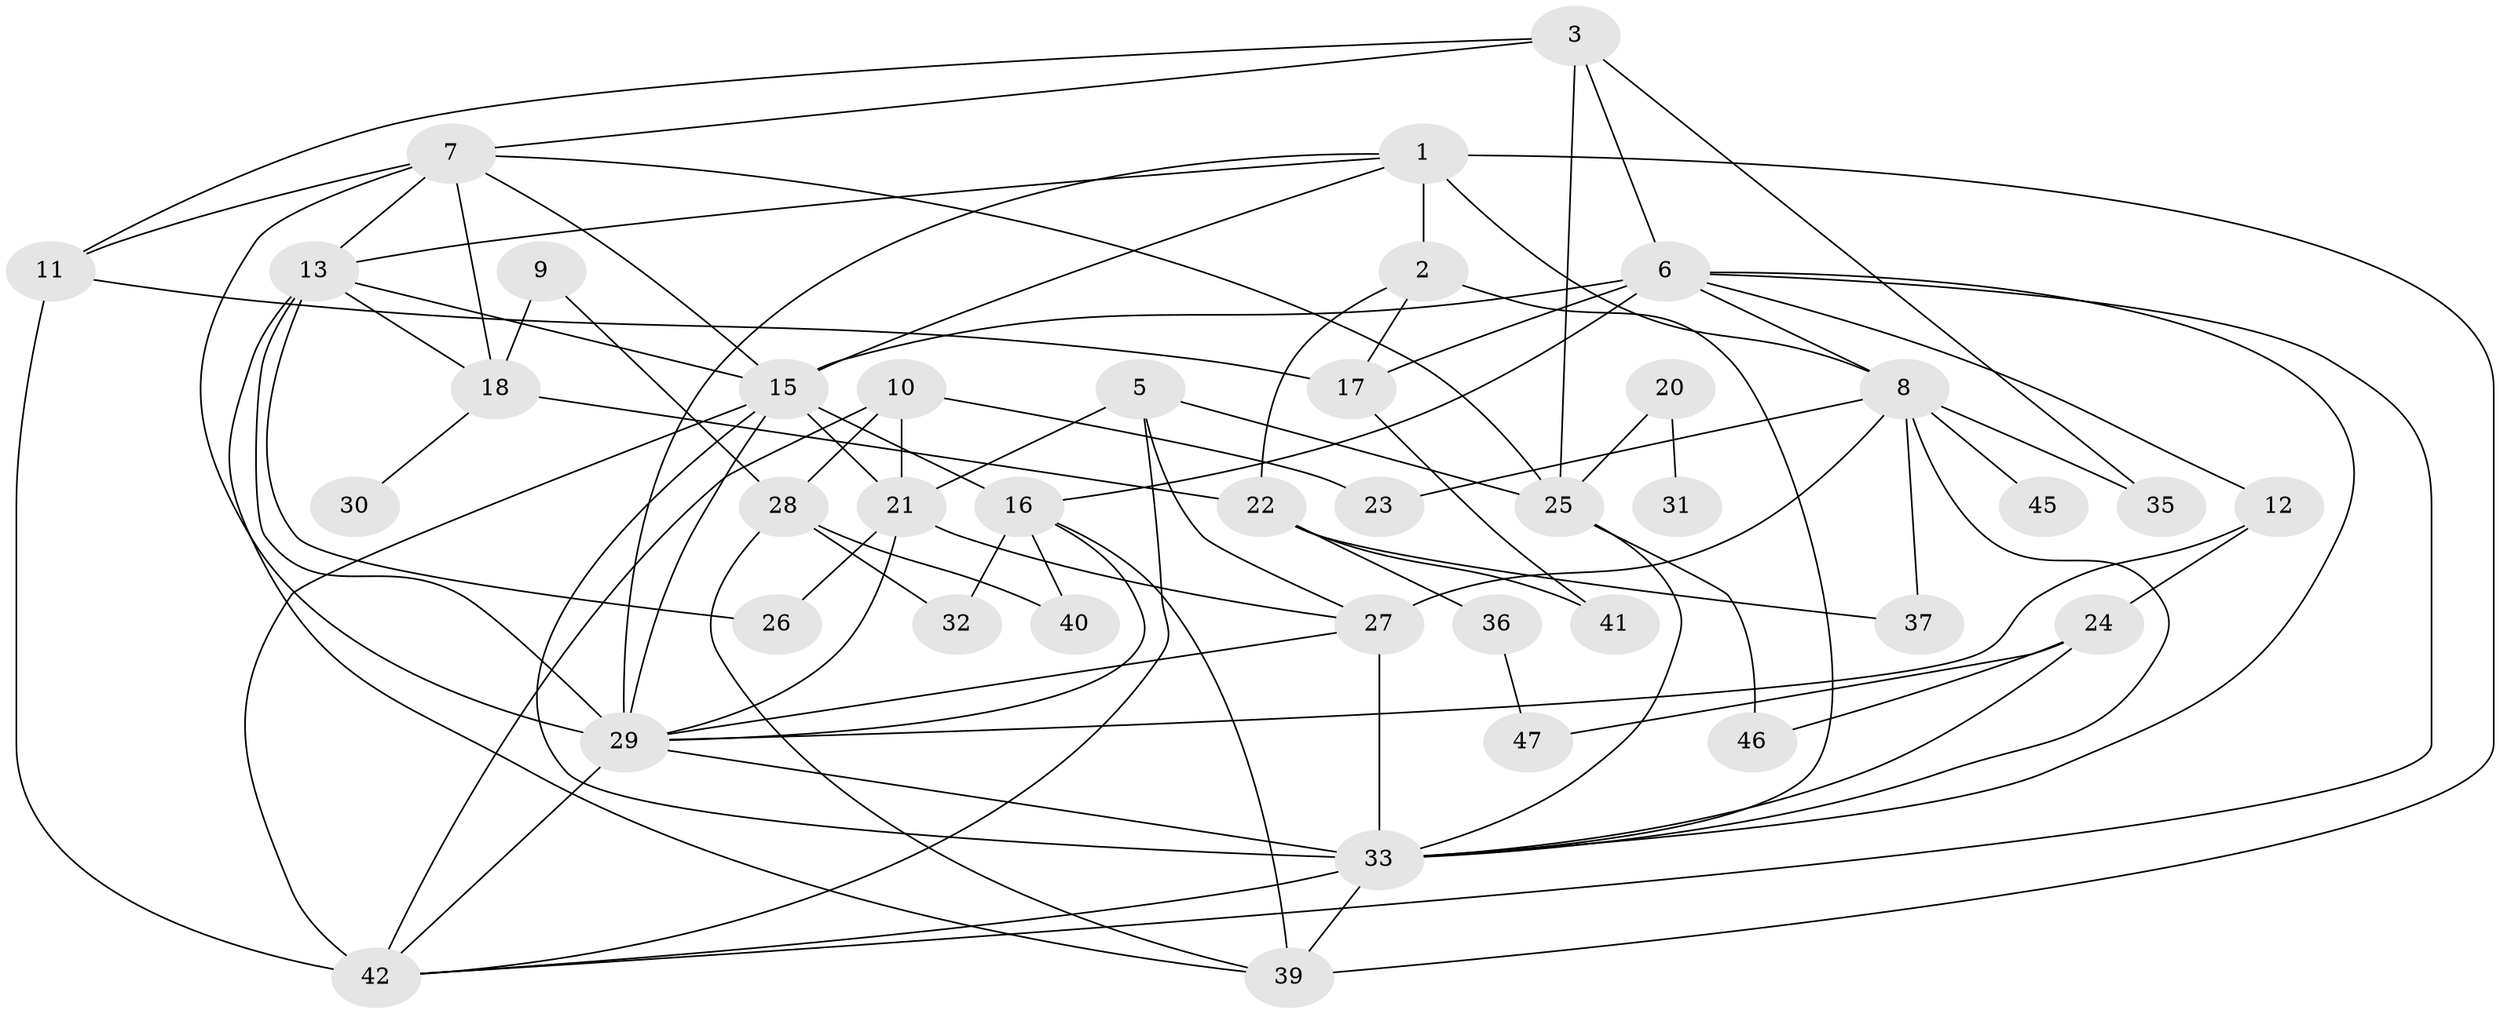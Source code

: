 // original degree distribution, {4: 0.24731182795698925, 6: 0.06451612903225806, 0: 0.07526881720430108, 2: 0.26881720430107525, 1: 0.07526881720430108, 3: 0.1827956989247312, 5: 0.06451612903225806, 8: 0.021505376344086023}
// Generated by graph-tools (version 1.1) at 2025/33/03/09/25 02:33:46]
// undirected, 40 vertices, 87 edges
graph export_dot {
graph [start="1"]
  node [color=gray90,style=filled];
  1;
  2;
  3;
  5;
  6;
  7;
  8;
  9;
  10;
  11;
  12;
  13;
  15;
  16;
  17;
  18;
  20;
  21;
  22;
  23;
  24;
  25;
  26;
  27;
  28;
  29;
  30;
  31;
  32;
  33;
  35;
  36;
  37;
  39;
  40;
  41;
  42;
  45;
  46;
  47;
  1 -- 2 [weight=1.0];
  1 -- 8 [weight=2.0];
  1 -- 13 [weight=1.0];
  1 -- 15 [weight=1.0];
  1 -- 29 [weight=1.0];
  1 -- 39 [weight=1.0];
  2 -- 17 [weight=1.0];
  2 -- 22 [weight=1.0];
  2 -- 33 [weight=1.0];
  3 -- 6 [weight=1.0];
  3 -- 7 [weight=1.0];
  3 -- 11 [weight=1.0];
  3 -- 25 [weight=1.0];
  3 -- 35 [weight=1.0];
  5 -- 21 [weight=1.0];
  5 -- 25 [weight=1.0];
  5 -- 27 [weight=1.0];
  5 -- 42 [weight=1.0];
  6 -- 8 [weight=1.0];
  6 -- 12 [weight=1.0];
  6 -- 15 [weight=2.0];
  6 -- 16 [weight=1.0];
  6 -- 17 [weight=1.0];
  6 -- 33 [weight=1.0];
  6 -- 42 [weight=1.0];
  7 -- 11 [weight=1.0];
  7 -- 13 [weight=1.0];
  7 -- 15 [weight=1.0];
  7 -- 18 [weight=1.0];
  7 -- 25 [weight=1.0];
  7 -- 29 [weight=1.0];
  8 -- 23 [weight=1.0];
  8 -- 27 [weight=1.0];
  8 -- 33 [weight=1.0];
  8 -- 35 [weight=1.0];
  8 -- 37 [weight=1.0];
  8 -- 45 [weight=1.0];
  9 -- 18 [weight=2.0];
  9 -- 28 [weight=2.0];
  10 -- 21 [weight=1.0];
  10 -- 23 [weight=1.0];
  10 -- 28 [weight=1.0];
  10 -- 42 [weight=1.0];
  11 -- 17 [weight=1.0];
  11 -- 42 [weight=1.0];
  12 -- 24 [weight=1.0];
  12 -- 29 [weight=1.0];
  13 -- 15 [weight=1.0];
  13 -- 18 [weight=1.0];
  13 -- 26 [weight=2.0];
  13 -- 29 [weight=1.0];
  13 -- 39 [weight=1.0];
  15 -- 16 [weight=1.0];
  15 -- 21 [weight=1.0];
  15 -- 29 [weight=2.0];
  15 -- 33 [weight=1.0];
  15 -- 42 [weight=1.0];
  16 -- 29 [weight=1.0];
  16 -- 32 [weight=1.0];
  16 -- 39 [weight=1.0];
  16 -- 40 [weight=1.0];
  17 -- 41 [weight=1.0];
  18 -- 22 [weight=1.0];
  18 -- 30 [weight=1.0];
  20 -- 25 [weight=1.0];
  20 -- 31 [weight=1.0];
  21 -- 26 [weight=1.0];
  21 -- 27 [weight=1.0];
  21 -- 29 [weight=2.0];
  22 -- 36 [weight=1.0];
  22 -- 37 [weight=1.0];
  22 -- 41 [weight=1.0];
  24 -- 33 [weight=1.0];
  24 -- 46 [weight=1.0];
  24 -- 47 [weight=1.0];
  25 -- 33 [weight=1.0];
  25 -- 46 [weight=1.0];
  27 -- 29 [weight=1.0];
  27 -- 33 [weight=2.0];
  28 -- 32 [weight=1.0];
  28 -- 39 [weight=1.0];
  28 -- 40 [weight=1.0];
  29 -- 33 [weight=1.0];
  29 -- 42 [weight=1.0];
  33 -- 39 [weight=1.0];
  33 -- 42 [weight=1.0];
  36 -- 47 [weight=1.0];
}
